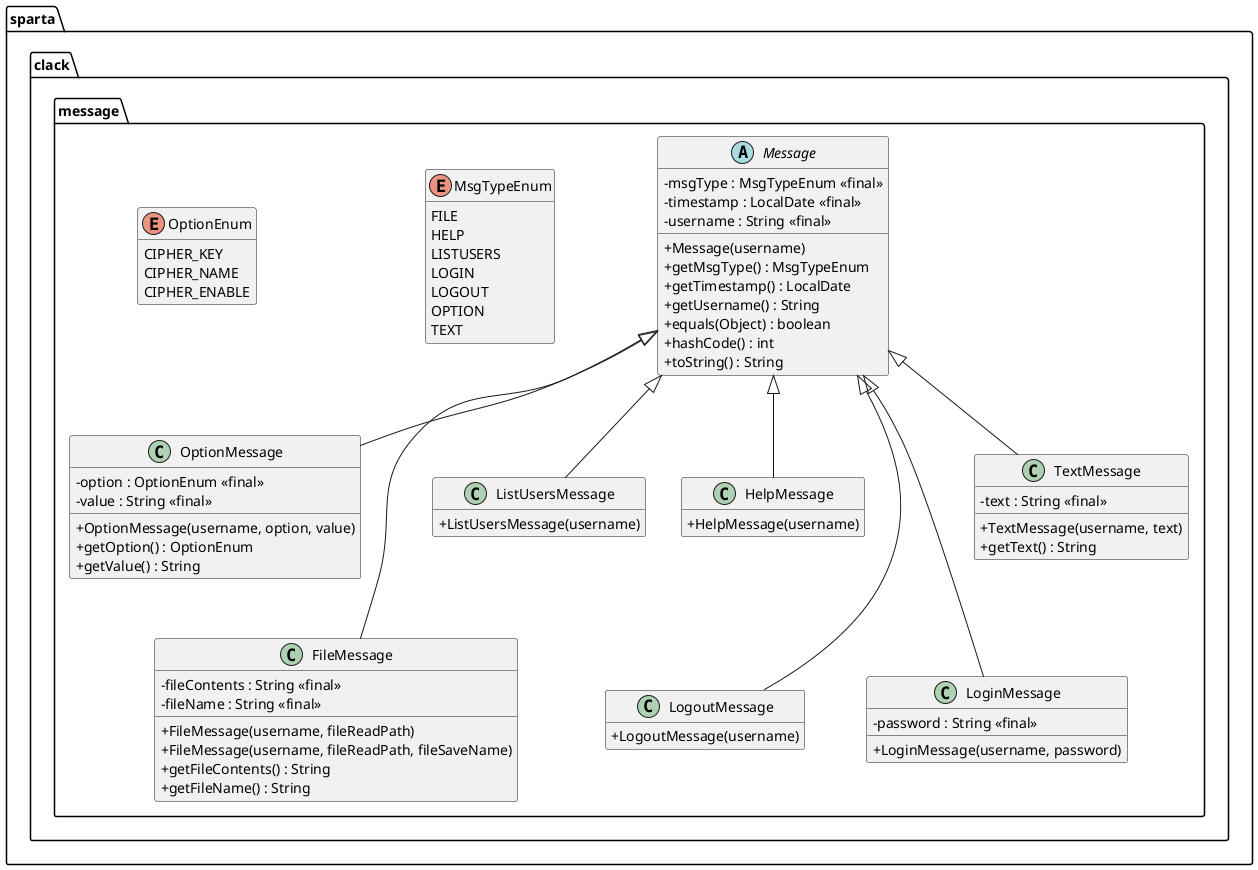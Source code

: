 @startuml
skinparam classAttributeIconSize 0
hide empty members

package sparta.clack.message{
    Message <|-- OptionMessage
    Message <|-- FileMessage
    Message <|-- ListUsersMessage
    Message <|-- HelpMessage
    Message <|-- LogoutMessage
    Message <|-- LoginMessage
    Message <|-- TextMessage

    OptionMessage --[hidden] FileMessage
    ListUsersMessage --[hidden] LogoutMessage
    TextMessage --[hidden] LoginMessage

    enum MsgTypeEnum {
        FILE
        HELP
        LISTUSERS
        LOGIN
        LOGOUT
        OPTION
        TEXT
    }

    enum OptionEnum {
        CIPHER_KEY
        CIPHER_NAME
        CIPHER_ENABLE
    }

    abstract class Message {
        - msgType : MsgTypeEnum <<final>>
        - timestamp : LocalDate <<final>>
        - username : String <<final>>
        + Message(username)
        + getMsgType() : MsgTypeEnum
        + getTimestamp() : LocalDate
        + getUsername() : String
        + equals(Object) : boolean
        + hashCode() : int
        + toString() : String
    }

    class OptionMessage {
        - option : OptionEnum <<final>>
        - value : String <<final>>
        + OptionMessage(username, option, value)
        + getOption() : OptionEnum
        + getValue() : String
    }

    class FileMessage {
        - fileContents : String <<final>>
        - fileName : String <<final>>
        + FileMessage(username, fileReadPath)
        + FileMessage(username, fileReadPath, fileSaveName)
        + getFileContents() : String
        + getFileName() : String
    }

    class HelpMessage {
    + HelpMessage(username)
    }

    class ListUsersMessage {
        + ListUsersMessage(username)
    }

    class LoginMessage {
        - password : String <<final>>
        + LoginMessage(username, password)
    }

    class LogoutMessage {
        + LogoutMessage(username)
    }

    class TextMessage {
        - text : String <<final>>
        + TextMessage(username, text)
        + getText() : String
    }
}

@enduml